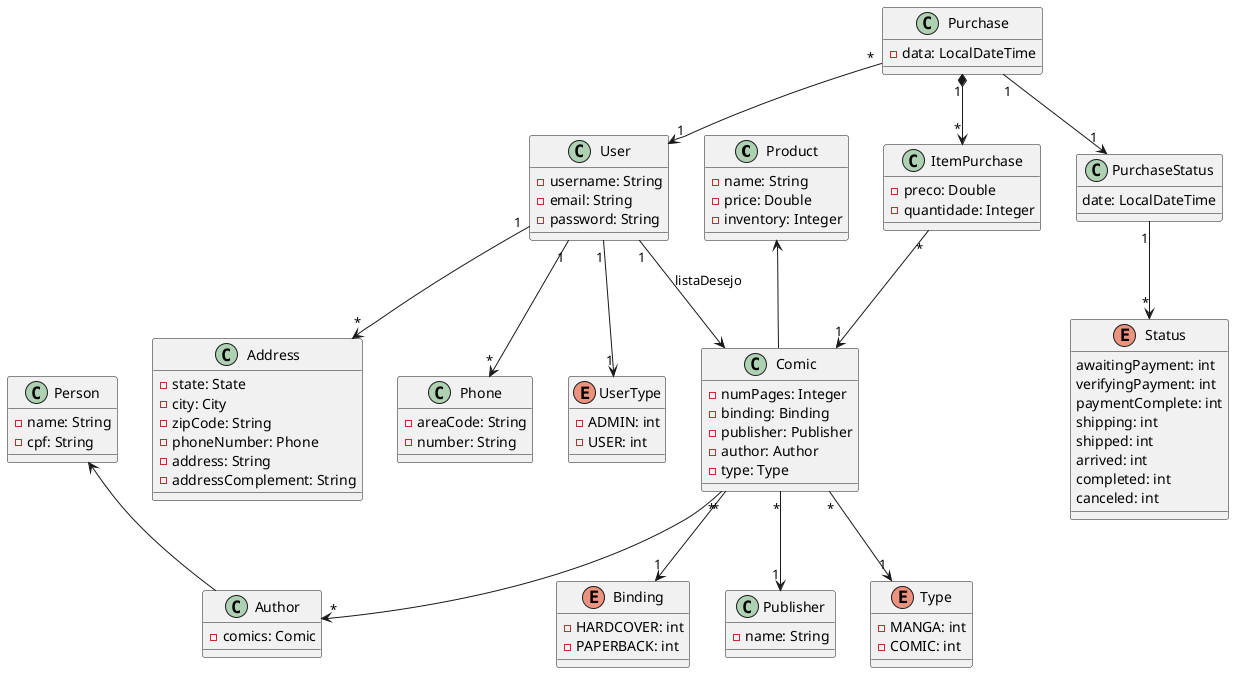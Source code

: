 @startuml

    class Product{
        - name: String
        - price: Double
        - inventory: Integer
    }

    enum Binding{
        - HARDCOVER: int
        - PAPERBACK: int
    }

    class Publisher{
        - name: String
    }

    class Person{
        - name: String
        - cpf: String
    }

    class User{
        - username: String
        - email: String
        - password: String
    }

    class Phone{
        - areaCode: String
        - number: String
    }

    class Author{
        - comics: Comic
    }

    enum Type{
        - MANGA: int
        - COMIC: int
    }

    enum UserType{
        - ADMIN: int
        - USER: int
    }

    class Comic{
        - numPages: Integer
        - binding: Binding
        - publisher: Publisher
        - author: Author
        - type: Type
    }

    class Address{
        - state: State
        - city: City
        - zipCode: String
        - phoneNumber: Phone
        - address: String
        - addressComplement: String
    }

    class Purchase{
        - data: LocalDateTime
    }

    class ItemPurchase{
        - preco: Double
        - quantidade: Integer
    }

    class PurchaseStatus{
        date: LocalDateTime
    }

    enum Status{
        awaitingPayment: int
        verifyingPayment: int
        paymentComplete: int
        shipping: int
        shipped: int
        arrived: int
        completed: int
        canceled: int
    }


    Purchase "1" *--> "*" ItemPurchase
    Purchase "*" --> "1" User
    ItemPurchase "*" --> "1" Comic


    Comic -up-> Product
    Comic "*" --> "1" Binding
    Comic "*" --> "1" Type
    Comic "*" --> "1" Publisher
    Comic "*" --> "*" Author

    User "1" --> "*" Phone
    User "1" --> "*" Address
    User "1" --> "1" UserType

    Author -up-> Person

    User "1" --> Comic: listaDesejo

    Purchase "1" --> "1" PurchaseStatus
    PurchaseStatus "1" --> "*" Status


@enduml